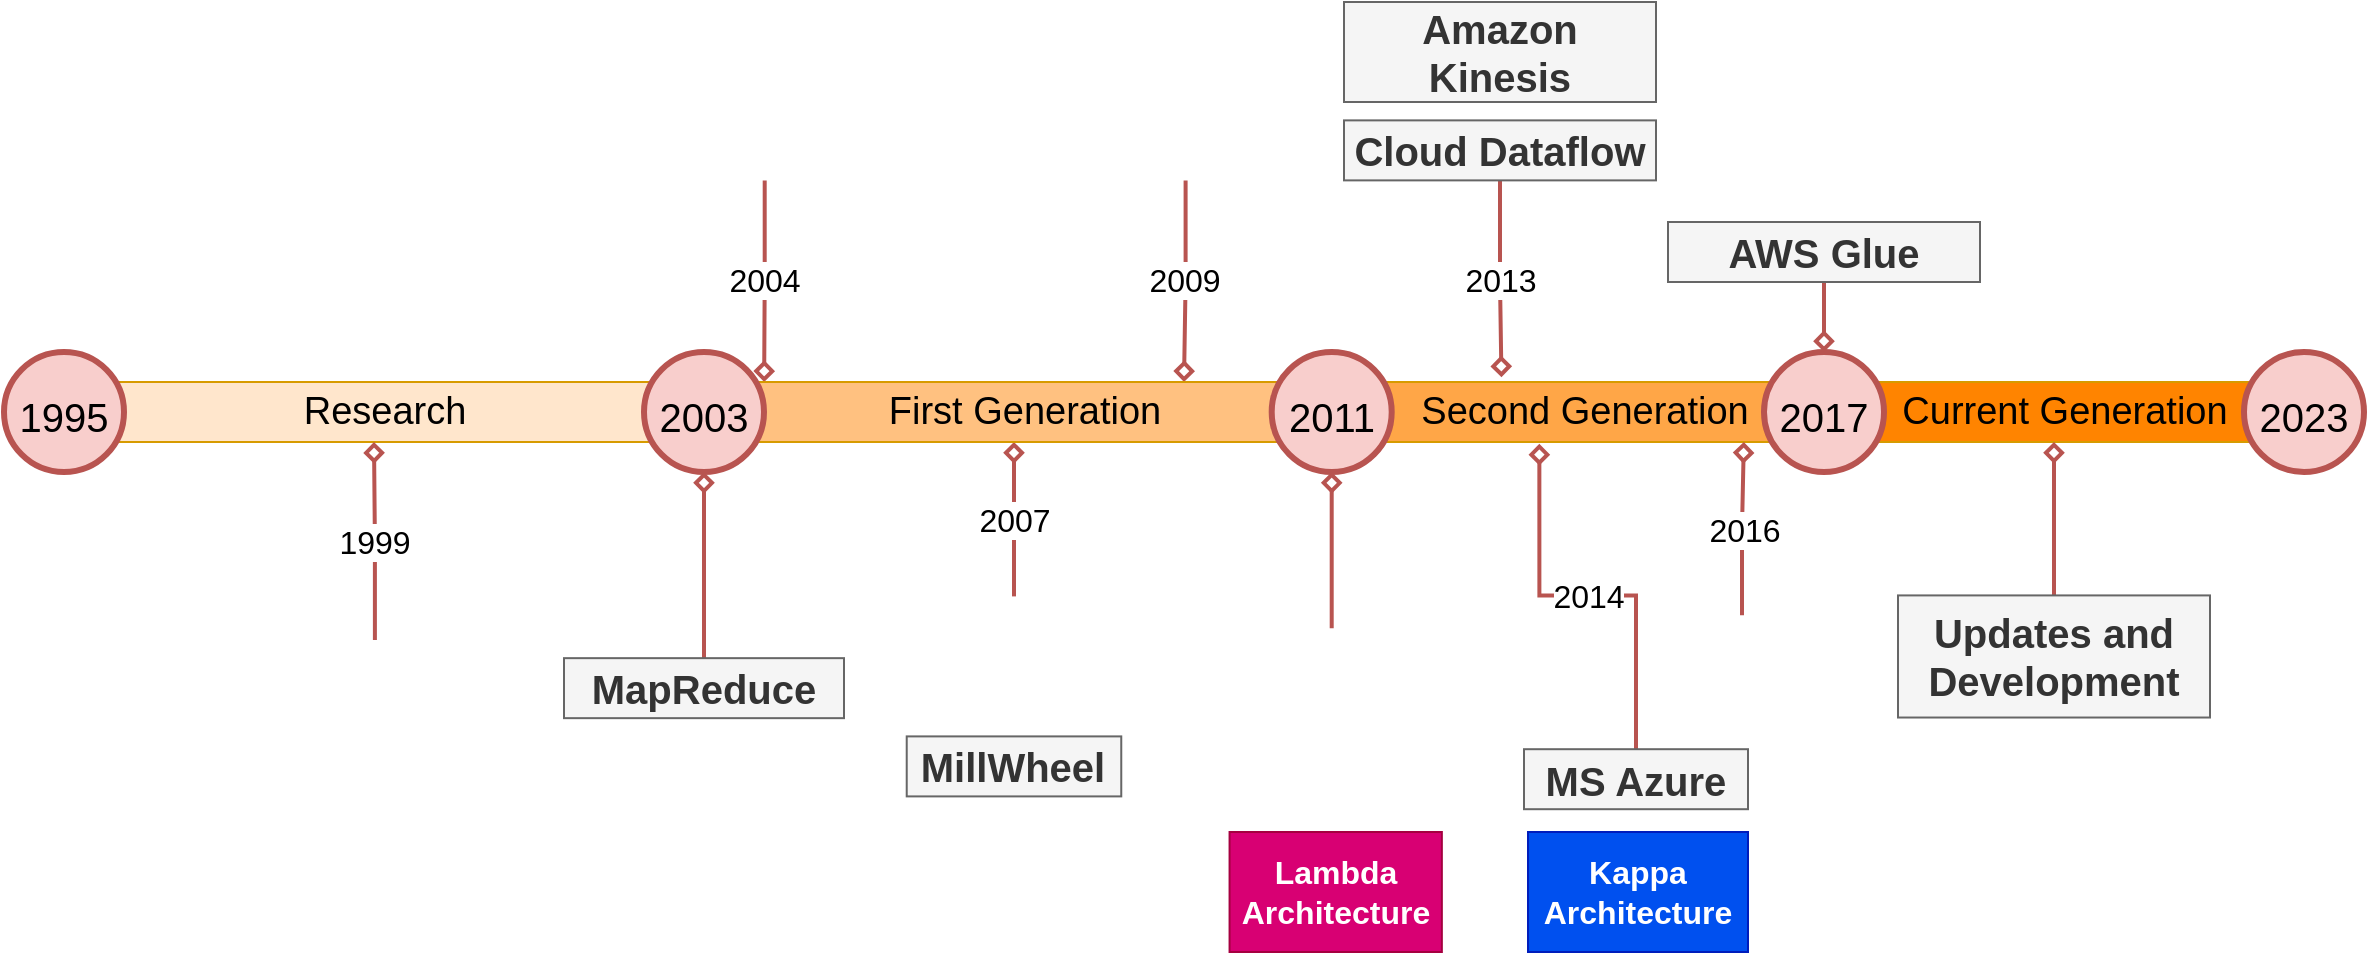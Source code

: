 <mxfile version="21.6.5" type="device">
  <diagram name="Page-1" id="82e54ff1-d628-8f03-85c4-9753963a91cd">
    <mxGraphModel dx="1634" dy="1805" grid="1" gridSize="10" guides="1" tooltips="1" connect="1" arrows="1" fold="1" page="1" pageScale="1" pageWidth="1100" pageHeight="850" background="none" math="0" shadow="0">
      <root>
        <mxCell id="0" />
        <mxCell id="1" parent="0" />
        <mxCell id="wQD_ERGk5ft4YuVom-26-50" value="&lt;font style=&quot;font-size: 19px;&quot;&gt;Current Generation&lt;/font&gt;" style="html=1;shadow=0;dashed=0;align=center;verticalAlign=middle;shape=mxgraph.arrows2.arrow;dy=0;dx=10;notch=0;fontFamily=Helvetica;fontSize=11;fillColor=#ff8400;strokeColor=#d79b00;" parent="1" vertex="1">
          <mxGeometry x="1040" y="10" width="240" height="30" as="geometry" />
        </mxCell>
        <mxCell id="wQD_ERGk5ft4YuVom-26-48" value="&lt;font style=&quot;font-size: 19px;&quot;&gt;Second Generation&lt;/font&gt;" style="html=1;shadow=0;dashed=0;align=center;verticalAlign=middle;shape=mxgraph.arrows2.arrow;dy=0;dx=10;notch=0;fontFamily=Helvetica;fontSize=11;fillColor=#ffa647;strokeColor=#d79b00;" parent="1" vertex="1">
          <mxGeometry x="800" y="10" width="240" height="30" as="geometry" />
        </mxCell>
        <mxCell id="wQD_ERGk5ft4YuVom-26-42" value="&lt;font style=&quot;font-size: 19px;&quot;&gt;Research&lt;/font&gt;" style="html=1;shadow=0;dashed=0;align=center;verticalAlign=middle;shape=mxgraph.arrows2.arrow;dy=0;dx=10;notch=0;fontFamily=Helvetica;fontSize=11;fillColor=#ffe6cc;strokeColor=#d79b00;" parent="1" vertex="1">
          <mxGeometry x="160.0" y="10" width="320" height="30" as="geometry" />
        </mxCell>
        <mxCell id="wQD_ERGk5ft4YuVom-26-61" value="&lt;font style=&quot;font-size: 16px;&quot;&gt;2004&lt;/font&gt;" style="edgeStyle=orthogonalEdgeStyle;shape=connector;rounded=0;orthogonalLoop=1;jettySize=auto;html=1;entryX=0.094;entryY=0;entryDx=0;entryDy=0;entryPerimeter=0;labelBackgroundColor=default;strokeColor=#b85450;strokeWidth=2;fontFamily=Helvetica;fontSize=11;fontColor=default;endArrow=diamond;endFill=0;fillColor=#f8cecc;" parent="1" source="wQD_ERGk5ft4YuVom-26-2" target="wQD_ERGk5ft4YuVom-26-44" edge="1">
          <mxGeometry relative="1" as="geometry" />
        </mxCell>
        <mxCell id="wQD_ERGk5ft4YuVom-26-2" value="" style="shape=image;verticalLabelPosition=bottom;labelBackgroundColor=default;verticalAlign=top;aspect=fixed;imageAspect=0;image=https://www.apache.org/logos/res/hadoop/hadoop.png;" parent="1" vertex="1">
          <mxGeometry x="435" y="-130.0" width="150.73" height="39.19" as="geometry" />
        </mxCell>
        <mxCell id="wQD_ERGk5ft4YuVom-26-20" value="&lt;font style=&quot;font-size: 16px;&quot;&gt;2007&lt;/font&gt;" style="edgeStyle=orthogonalEdgeStyle;rounded=0;orthogonalLoop=1;jettySize=auto;html=1;entryX=0;entryY=0;entryDx=155;entryDy=30;entryPerimeter=0;endArrow=diamond;strokeColor=#b85450;endFill=0;fillColor=#f8cecc;strokeWidth=2;" parent="1" source="wQD_ERGk5ft4YuVom-26-3" target="wQD_ERGk5ft4YuVom-26-44" edge="1">
          <mxGeometry relative="1" as="geometry">
            <mxPoint x="968.24" y="516.34" as="targetPoint" />
          </mxGeometry>
        </mxCell>
        <mxCell id="wQD_ERGk5ft4YuVom-26-3" value="" style="shape=image;verticalLabelPosition=bottom;labelBackgroundColor=default;verticalAlign=top;aspect=fixed;imageAspect=0;image=https://www.apache.org/logos/res/flume/flume.png;" parent="1" vertex="1">
          <mxGeometry x="600.0" y="117.2" width="70" height="70" as="geometry" />
        </mxCell>
        <mxCell id="wQD_ERGk5ft4YuVom-26-4" value="" style="shape=image;verticalLabelPosition=bottom;labelBackgroundColor=default;verticalAlign=top;aspect=fixed;imageAspect=0;image=https://www.apache.org/logos/res/storm/storm.png;" parent="1" vertex="1">
          <mxGeometry x="732.71" y="187.2" width="122.29" height="42.8" as="geometry" />
        </mxCell>
        <mxCell id="wQD_ERGk5ft4YuVom-26-5" value="" style="shape=image;verticalLabelPosition=bottom;labelBackgroundColor=default;verticalAlign=top;aspect=fixed;imageAspect=0;image=https://www.apache.org/logos/res/spark/spark.png;" parent="1" vertex="1">
          <mxGeometry x="684.28" y="-180" width="73.08" height="38" as="geometry" />
        </mxCell>
        <mxCell id="wQD_ERGk5ft4YuVom-26-22" value="" style="edgeStyle=orthogonalEdgeStyle;shape=connector;rounded=0;orthogonalLoop=1;jettySize=auto;html=1;entryX=0.5;entryY=1;entryDx=0;entryDy=0;labelBackgroundColor=default;strokeColor=#b85450;strokeWidth=2;fontFamily=Helvetica;fontSize=11;fontColor=default;endArrow=diamond;endFill=0;fillColor=#f8cecc;" parent="1" source="wQD_ERGk5ft4YuVom-26-6" target="wQD_ERGk5ft4YuVom-26-57" edge="1">
          <mxGeometry relative="1" as="geometry">
            <mxPoint x="1037.4" y="515.51" as="targetPoint" />
          </mxGeometry>
        </mxCell>
        <mxCell id="wQD_ERGk5ft4YuVom-26-6" value="" style="shape=image;verticalLabelPosition=bottom;labelBackgroundColor=default;verticalAlign=top;aspect=fixed;imageAspect=0;image=https://www.apache.org/logos/res/kafka/kafka.png;" parent="1" vertex="1">
          <mxGeometry x="748.85" y="133.08" width="90" height="45" as="geometry" />
        </mxCell>
        <mxCell id="wQD_ERGk5ft4YuVom-26-21" value="&lt;font style=&quot;font-size: 16px;&quot;&gt;2009&lt;/font&gt;" style="edgeStyle=orthogonalEdgeStyle;shape=connector;rounded=0;orthogonalLoop=1;jettySize=auto;html=1;entryX=0.75;entryY=0;entryDx=0;entryDy=0;entryPerimeter=0;labelBackgroundColor=default;strokeColor=#b85450;strokeWidth=2;fontFamily=Helvetica;fontSize=11;fontColor=default;endArrow=diamond;endFill=0;fillColor=#f8cecc;" parent="1" source="wQD_ERGk5ft4YuVom-26-7" target="wQD_ERGk5ft4YuVom-26-44" edge="1">
          <mxGeometry relative="1" as="geometry">
            <mxPoint x="1002.82" y="516.34" as="targetPoint" />
          </mxGeometry>
        </mxCell>
        <mxCell id="wQD_ERGk5ft4YuVom-26-7" value="" style="shape=image;verticalLabelPosition=bottom;labelBackgroundColor=default;verticalAlign=top;aspect=fixed;imageAspect=0;image=https://www.apache.org/logos/res/flink/flink-1.png;" parent="1" vertex="1">
          <mxGeometry x="680" y="-130.81" width="81.63" height="40" as="geometry" />
        </mxCell>
        <mxCell id="wQD_ERGk5ft4YuVom-26-23" value="&lt;font style=&quot;font-size: 16px;&quot;&gt;2016&lt;/font&gt;" style="edgeStyle=orthogonalEdgeStyle;shape=connector;rounded=0;orthogonalLoop=1;jettySize=auto;html=1;entryX=0.833;entryY=1;entryDx=0;entryDy=0;entryPerimeter=0;labelBackgroundColor=default;strokeColor=#b85450;strokeWidth=2;fontFamily=Helvetica;fontSize=11;fontColor=default;endArrow=diamond;endFill=0;fillColor=#f8cecc;" parent="1" source="wQD_ERGk5ft4YuVom-26-8" target="wQD_ERGk5ft4YuVom-26-48" edge="1">
          <mxGeometry relative="1" as="geometry">
            <mxPoint x="1115.66" y="513.01" as="targetPoint" />
          </mxGeometry>
        </mxCell>
        <mxCell id="wQD_ERGk5ft4YuVom-26-8" value="" style="shape=image;verticalLabelPosition=bottom;labelBackgroundColor=default;verticalAlign=top;aspect=fixed;imageAspect=0;image=https://www.apache.org/logos/res/beam/beam-1.png;" parent="1" vertex="1">
          <mxGeometry x="980" y="126.64" width="38" height="51.12" as="geometry" />
        </mxCell>
        <mxCell id="wQD_ERGk5ft4YuVom-26-60" style="edgeStyle=orthogonalEdgeStyle;shape=connector;rounded=0;orthogonalLoop=1;jettySize=auto;html=1;entryX=0.5;entryY=1;entryDx=0;entryDy=0;labelBackgroundColor=default;strokeColor=#b85450;strokeWidth=2;fontFamily=Helvetica;fontSize=11;fontColor=default;endArrow=diamond;endFill=0;fillColor=#f8cecc;" parent="1" source="wQD_ERGk5ft4YuVom-26-13" target="wQD_ERGk5ft4YuVom-26-56" edge="1">
          <mxGeometry relative="1" as="geometry" />
        </mxCell>
        <mxCell id="wQD_ERGk5ft4YuVom-26-13" value="&lt;b&gt;&lt;font style=&quot;font-size: 20px;&quot;&gt;MapReduce&lt;/font&gt;&lt;/b&gt;" style="text;html=1;strokeColor=#666666;fillColor=#f5f5f5;align=center;verticalAlign=middle;whiteSpace=wrap;rounded=0;fontColor=#333333;" parent="1" vertex="1">
          <mxGeometry x="410" y="148.08" width="140" height="30" as="geometry" />
        </mxCell>
        <mxCell id="wQD_ERGk5ft4YuVom-26-29" value="&lt;font style=&quot;font-size: 16px;&quot;&gt;1999&lt;/font&gt;" style="edgeStyle=orthogonalEdgeStyle;shape=connector;rounded=0;orthogonalLoop=1;jettySize=auto;html=1;labelBackgroundColor=default;strokeColor=#b85450;strokeWidth=2;fontFamily=Helvetica;fontSize=11;fontColor=default;endArrow=diamond;endFill=0;fillColor=#f8cecc;entryX=0;entryY=0;entryDx=155;entryDy=30;entryPerimeter=0;" parent="1" source="wQD_ERGk5ft4YuVom-26-28" target="wQD_ERGk5ft4YuVom-26-42" edge="1">
          <mxGeometry relative="1" as="geometry">
            <mxPoint x="200" y="100" as="targetPoint" />
          </mxGeometry>
        </mxCell>
        <mxCell id="wQD_ERGk5ft4YuVom-26-28" value="" style="shape=image;verticalLabelPosition=bottom;labelBackgroundColor=default;verticalAlign=top;aspect=fixed;imageAspect=0;image=https://www.apache.org/logos/res/foundation/foundation.png;" parent="1" vertex="1">
          <mxGeometry x="256" y="138.95" width="118.9" height="48.25" as="geometry" />
        </mxCell>
        <mxCell id="wQD_ERGk5ft4YuVom-26-35" value="&lt;font style=&quot;font-size: 16px;&quot;&gt;2013&lt;/font&gt;" style="edgeStyle=orthogonalEdgeStyle;shape=connector;rounded=0;orthogonalLoop=1;jettySize=auto;html=1;labelBackgroundColor=default;strokeColor=#b85450;strokeWidth=2;fontFamily=Helvetica;fontSize=11;fontColor=default;endArrow=diamond;endFill=0;fillColor=#f8cecc;entryX=0.328;entryY=-0.081;entryDx=0;entryDy=0;entryPerimeter=0;" parent="1" source="wQD_ERGk5ft4YuVom-26-34" target="wQD_ERGk5ft4YuVom-26-48" edge="1">
          <mxGeometry relative="1" as="geometry">
            <mxPoint x="910" y="-30" as="targetPoint" />
          </mxGeometry>
        </mxCell>
        <mxCell id="wQD_ERGk5ft4YuVom-26-34" value="&lt;b&gt;&lt;font style=&quot;font-size: 20px;&quot;&gt;Cloud Dataflow&lt;/font&gt;&lt;/b&gt;" style="text;html=1;align=center;verticalAlign=middle;whiteSpace=wrap;rounded=0;fillColor=#f5f5f5;fontColor=#333333;strokeColor=#666666;" parent="1" vertex="1">
          <mxGeometry x="800.0" y="-120.81" width="156" height="30" as="geometry" />
        </mxCell>
        <mxCell id="wQD_ERGk5ft4YuVom-26-36" value="&lt;b&gt;&lt;font style=&quot;font-size: 20px;&quot;&gt;MillWheel&lt;/font&gt;&lt;/b&gt;" style="text;html=1;strokeColor=#666666;fillColor=#f5f5f5;align=center;verticalAlign=middle;whiteSpace=wrap;rounded=0;fontColor=#333333;" parent="1" vertex="1">
          <mxGeometry x="581.36" y="187.2" width="107.27" height="30" as="geometry" />
        </mxCell>
        <mxCell id="wQD_ERGk5ft4YuVom-26-44" value="&lt;font style=&quot;font-size: 19px;&quot;&gt;First Generation&lt;/font&gt;" style="html=1;shadow=0;dashed=0;align=center;verticalAlign=middle;shape=mxgraph.arrows2.arrow;dy=0;dx=10;notch=0;fontFamily=Helvetica;fontSize=11;fillColor=#ffc180;strokeColor=#d79b00;fillStyle=auto;" parent="1" vertex="1">
          <mxGeometry x="480" y="10" width="320" height="30" as="geometry" />
        </mxCell>
        <mxCell id="wQD_ERGk5ft4YuVom-26-55" value="&lt;font style=&quot;font-size: 20px;&quot;&gt;1995&lt;/font&gt;" style="ellipse;whiteSpace=wrap;html=1;fillColor=#f8cecc;fontSize=28;strokeWidth=3;strokeColor=#b85450;" parent="1" vertex="1">
          <mxGeometry x="130" y="-5" width="60" height="60" as="geometry" />
        </mxCell>
        <mxCell id="wQD_ERGk5ft4YuVom-26-56" value="&lt;font style=&quot;font-size: 20px;&quot;&gt;2003&lt;/font&gt;" style="ellipse;whiteSpace=wrap;html=1;fillColor=#f8cecc;fontSize=28;strokeWidth=3;strokeColor=#b85450;" parent="1" vertex="1">
          <mxGeometry x="450" y="-5" width="60" height="60" as="geometry" />
        </mxCell>
        <mxCell id="wQD_ERGk5ft4YuVom-26-57" value="&lt;font style=&quot;font-size: 20px;&quot;&gt;2011&lt;/font&gt;" style="ellipse;whiteSpace=wrap;html=1;fillColor=#f8cecc;fontSize=28;strokeWidth=3;strokeColor=#b85450;" parent="1" vertex="1">
          <mxGeometry x="763.85" y="-5" width="60" height="60" as="geometry" />
        </mxCell>
        <mxCell id="wQD_ERGk5ft4YuVom-26-58" value="&lt;font style=&quot;font-size: 20px;&quot;&gt;2017&lt;/font&gt;" style="ellipse;whiteSpace=wrap;html=1;fillColor=#f8cecc;fontSize=28;strokeWidth=3;strokeColor=#b85450;" parent="1" vertex="1">
          <mxGeometry x="1010" y="-5" width="60" height="60" as="geometry" />
        </mxCell>
        <mxCell id="wQD_ERGk5ft4YuVom-26-59" value="&lt;font style=&quot;font-size: 20px;&quot;&gt;2023&lt;/font&gt;" style="ellipse;whiteSpace=wrap;html=1;fillColor=#f8cecc;fontSize=28;strokeWidth=3;strokeColor=#b85450;" parent="1" vertex="1">
          <mxGeometry x="1250" y="-5" width="60" height="60" as="geometry" />
        </mxCell>
        <mxCell id="wQD_ERGk5ft4YuVom-26-63" value="&lt;b&gt;&lt;font style=&quot;font-size: 20px;&quot;&gt;Amazon &lt;br&gt;Kinesis&lt;/font&gt;&lt;/b&gt;" style="text;html=1;align=center;verticalAlign=middle;whiteSpace=wrap;rounded=0;fillColor=#f5f5f5;fontColor=#333333;strokeColor=#666666;" parent="1" vertex="1">
          <mxGeometry x="800" y="-180" width="156" height="50" as="geometry" />
        </mxCell>
        <mxCell id="wQD_ERGk5ft4YuVom-26-66" value="&lt;font style=&quot;font-size: 16px;&quot;&gt;2014&lt;/font&gt;" style="edgeStyle=orthogonalEdgeStyle;shape=connector;rounded=0;orthogonalLoop=1;jettySize=auto;html=1;entryX=0.407;entryY=1.03;entryDx=0;entryDy=0;entryPerimeter=0;labelBackgroundColor=default;strokeColor=#b85450;strokeWidth=2;fontFamily=Helvetica;fontSize=11;fontColor=default;endArrow=diamond;endFill=0;fillColor=#f8cecc;" parent="1" source="wQD_ERGk5ft4YuVom-26-65" target="wQD_ERGk5ft4YuVom-26-48" edge="1">
          <mxGeometry relative="1" as="geometry" />
        </mxCell>
        <mxCell id="wQD_ERGk5ft4YuVom-26-65" value="&lt;b&gt;&lt;font style=&quot;font-size: 20px;&quot;&gt;MS Azure&lt;/font&gt;&lt;/b&gt;" style="text;html=1;align=center;verticalAlign=middle;whiteSpace=wrap;rounded=0;fillColor=#f5f5f5;fontColor=#333333;strokeColor=#666666;" parent="1" vertex="1">
          <mxGeometry x="890" y="193.6" width="112" height="30" as="geometry" />
        </mxCell>
        <mxCell id="wQD_ERGk5ft4YuVom-26-69" style="edgeStyle=orthogonalEdgeStyle;shape=connector;rounded=0;orthogonalLoop=1;jettySize=auto;html=1;entryX=0.5;entryY=0;entryDx=0;entryDy=0;labelBackgroundColor=default;strokeColor=#b85450;strokeWidth=2;fontFamily=Helvetica;fontSize=11;fontColor=default;endArrow=diamond;endFill=0;fillColor=#f8cecc;" parent="1" source="wQD_ERGk5ft4YuVom-26-68" target="wQD_ERGk5ft4YuVom-26-58" edge="1">
          <mxGeometry relative="1" as="geometry" />
        </mxCell>
        <mxCell id="wQD_ERGk5ft4YuVom-26-68" value="&lt;b&gt;&lt;font style=&quot;font-size: 20px;&quot;&gt;AWS Glue&lt;/font&gt;&lt;/b&gt;" style="text;html=1;align=center;verticalAlign=middle;whiteSpace=wrap;rounded=0;fillColor=#f5f5f5;fontColor=#333333;strokeColor=#666666;" parent="1" vertex="1">
          <mxGeometry x="962.0" y="-70" width="156" height="30" as="geometry" />
        </mxCell>
        <mxCell id="wQD_ERGk5ft4YuVom-26-71" style="edgeStyle=orthogonalEdgeStyle;shape=connector;rounded=0;orthogonalLoop=1;jettySize=auto;html=1;entryX=0;entryY=0;entryDx=115;entryDy=30;entryPerimeter=0;labelBackgroundColor=default;strokeColor=#b85450;strokeWidth=2;fontFamily=Helvetica;fontSize=11;fontColor=default;endArrow=diamond;endFill=0;fillColor=#f8cecc;" parent="1" source="wQD_ERGk5ft4YuVom-26-70" target="wQD_ERGk5ft4YuVom-26-50" edge="1">
          <mxGeometry relative="1" as="geometry" />
        </mxCell>
        <mxCell id="wQD_ERGk5ft4YuVom-26-70" value="&lt;b&gt;&lt;font style=&quot;font-size: 20px;&quot;&gt;Updates and Development&lt;/font&gt;&lt;/b&gt;" style="text;html=1;align=center;verticalAlign=middle;whiteSpace=wrap;rounded=0;fillColor=#f5f5f5;fontColor=#333333;strokeColor=#666666;" parent="1" vertex="1">
          <mxGeometry x="1077" y="116.71" width="156" height="61.05" as="geometry" />
        </mxCell>
        <mxCell id="pL-Bm1S4du4kyCh9s4aA-3" value="&lt;font style=&quot;font-size: 16px;&quot;&gt;&lt;b&gt;Lambda Architecture&lt;/b&gt;&lt;/font&gt;" style="rounded=0;whiteSpace=wrap;html=1;fillColor=#d80073;fontColor=#ffffff;strokeColor=#A50040;" parent="1" vertex="1">
          <mxGeometry x="742.78" y="235" width="106.15" height="60" as="geometry" />
        </mxCell>
        <mxCell id="pL-Bm1S4du4kyCh9s4aA-4" value="&lt;font style=&quot;font-size: 16px;&quot;&gt;&lt;b&gt;Kappa&lt;br&gt;Architecture&lt;/b&gt;&lt;/font&gt;" style="rounded=0;whiteSpace=wrap;html=1;fillColor=#0050ef;fontColor=#ffffff;strokeColor=#001DBC;" parent="1" vertex="1">
          <mxGeometry x="892" y="235" width="110" height="60" as="geometry" />
        </mxCell>
      </root>
    </mxGraphModel>
  </diagram>
</mxfile>

